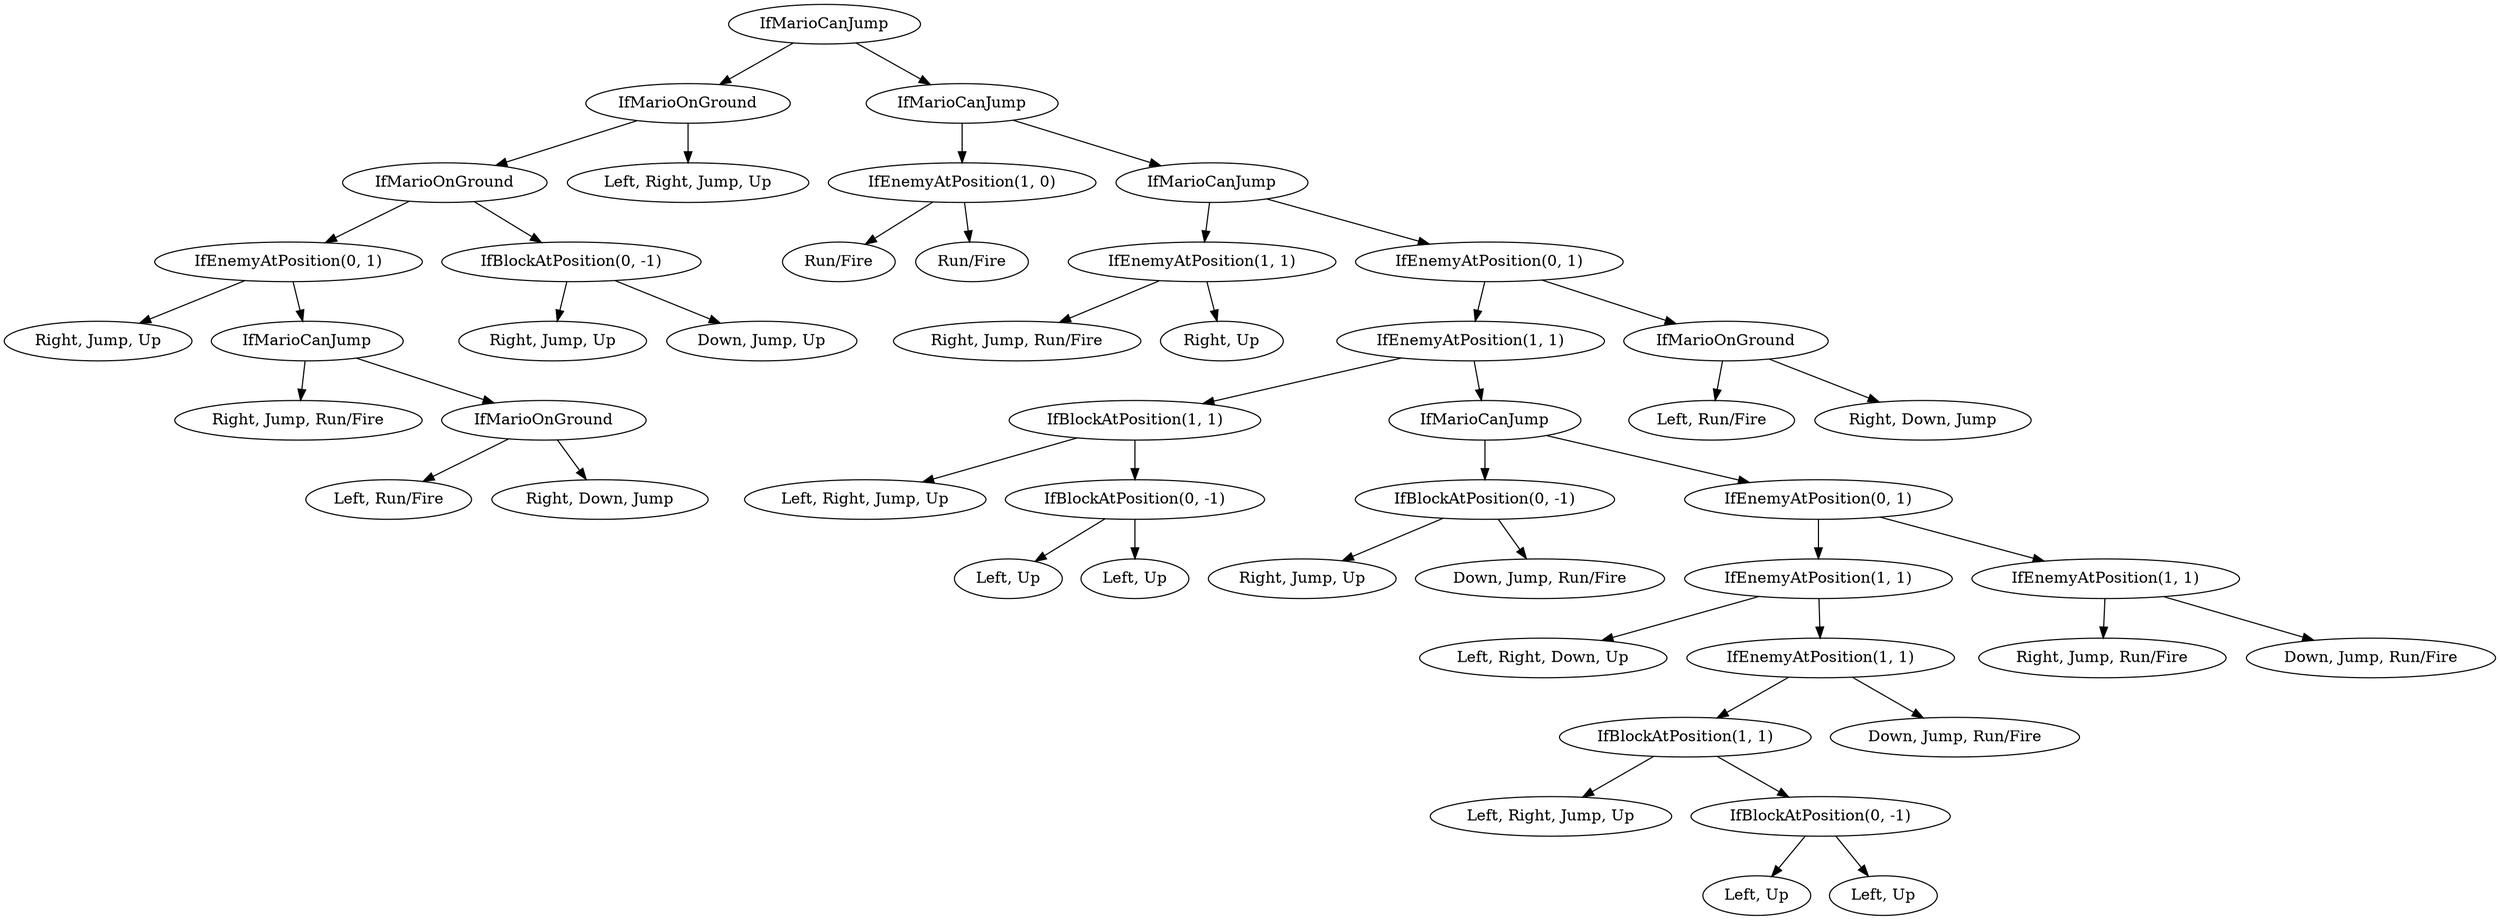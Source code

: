 digraph G {
  1 [ label="IfMarioCanJump" ];
  2 [ label="IfMarioOnGround" ];
  3 [ label="IfMarioOnGround" ];
  4 [ label="IfEnemyAtPosition(0, 1)" ];
  5 [ label="Right, Jump, Up" ];
  6 [ label="IfMarioCanJump" ];
  7 [ label="Right, Jump, Run/Fire" ];
  8 [ label="IfMarioOnGround" ];
  9 [ label="Left, Run/Fire" ];
  10 [ label="Right, Down, Jump" ];
  11 [ label="IfBlockAtPosition(0, -1)" ];
  12 [ label="Right, Jump, Up" ];
  13 [ label="Down, Jump, Up" ];
  14 [ label="Left, Right, Jump, Up" ];
  15 [ label="IfMarioCanJump" ];
  16 [ label="IfEnemyAtPosition(1, 0)" ];
  17 [ label="Run/Fire" ];
  18 [ label="Run/Fire" ];
  19 [ label="IfMarioCanJump" ];
  20 [ label="IfEnemyAtPosition(1, 1)" ];
  21 [ label="Right, Jump, Run/Fire" ];
  22 [ label="Right, Up" ];
  23 [ label="IfEnemyAtPosition(0, 1)" ];
  24 [ label="IfEnemyAtPosition(1, 1)" ];
  25 [ label="IfBlockAtPosition(1, 1)" ];
  26 [ label="Left, Right, Jump, Up" ];
  27 [ label="IfBlockAtPosition(0, -1)" ];
  28 [ label="Left, Up" ];
  29 [ label="Left, Up" ];
  30 [ label="IfMarioCanJump" ];
  31 [ label="IfBlockAtPosition(0, -1)" ];
  32 [ label="Right, Jump, Up" ];
  33 [ label="Down, Jump, Run/Fire" ];
  34 [ label="IfEnemyAtPosition(0, 1)" ];
  35 [ label="IfEnemyAtPosition(1, 1)" ];
  36 [ label="Left, Right, Down, Up" ];
  37 [ label="IfEnemyAtPosition(1, 1)" ];
  38 [ label="IfBlockAtPosition(1, 1)" ];
  39 [ label="Left, Right, Jump, Up" ];
  40 [ label="IfBlockAtPosition(0, -1)" ];
  41 [ label="Left, Up" ];
  42 [ label="Left, Up" ];
  43 [ label="Down, Jump, Run/Fire" ];
  44 [ label="IfEnemyAtPosition(1, 1)" ];
  45 [ label="Right, Jump, Run/Fire" ];
  46 [ label="Down, Jump, Run/Fire" ];
  47 [ label="IfMarioOnGround" ];
  48 [ label="Left, Run/Fire" ];
  49 [ label="Right, Down, Jump" ];
  8 -> 9;
  8 -> 10;
  6 -> 7;
  6 -> 8;
  4 -> 5;
  4 -> 6;
  11 -> 12;
  11 -> 13;
  3 -> 4;
  3 -> 11;
  2 -> 3;
  2 -> 14;
  16 -> 17;
  16 -> 18;
  20 -> 21;
  20 -> 22;
  27 -> 28;
  27 -> 29;
  25 -> 26;
  25 -> 27;
  31 -> 32;
  31 -> 33;
  40 -> 41;
  40 -> 42;
  38 -> 39;
  38 -> 40;
  37 -> 38;
  37 -> 43;
  35 -> 36;
  35 -> 37;
  44 -> 45;
  44 -> 46;
  34 -> 35;
  34 -> 44;
  30 -> 31;
  30 -> 34;
  24 -> 25;
  24 -> 30;
  47 -> 48;
  47 -> 49;
  23 -> 24;
  23 -> 47;
  19 -> 20;
  19 -> 23;
  15 -> 16;
  15 -> 19;
  1 -> 2;
  1 -> 15;
}
